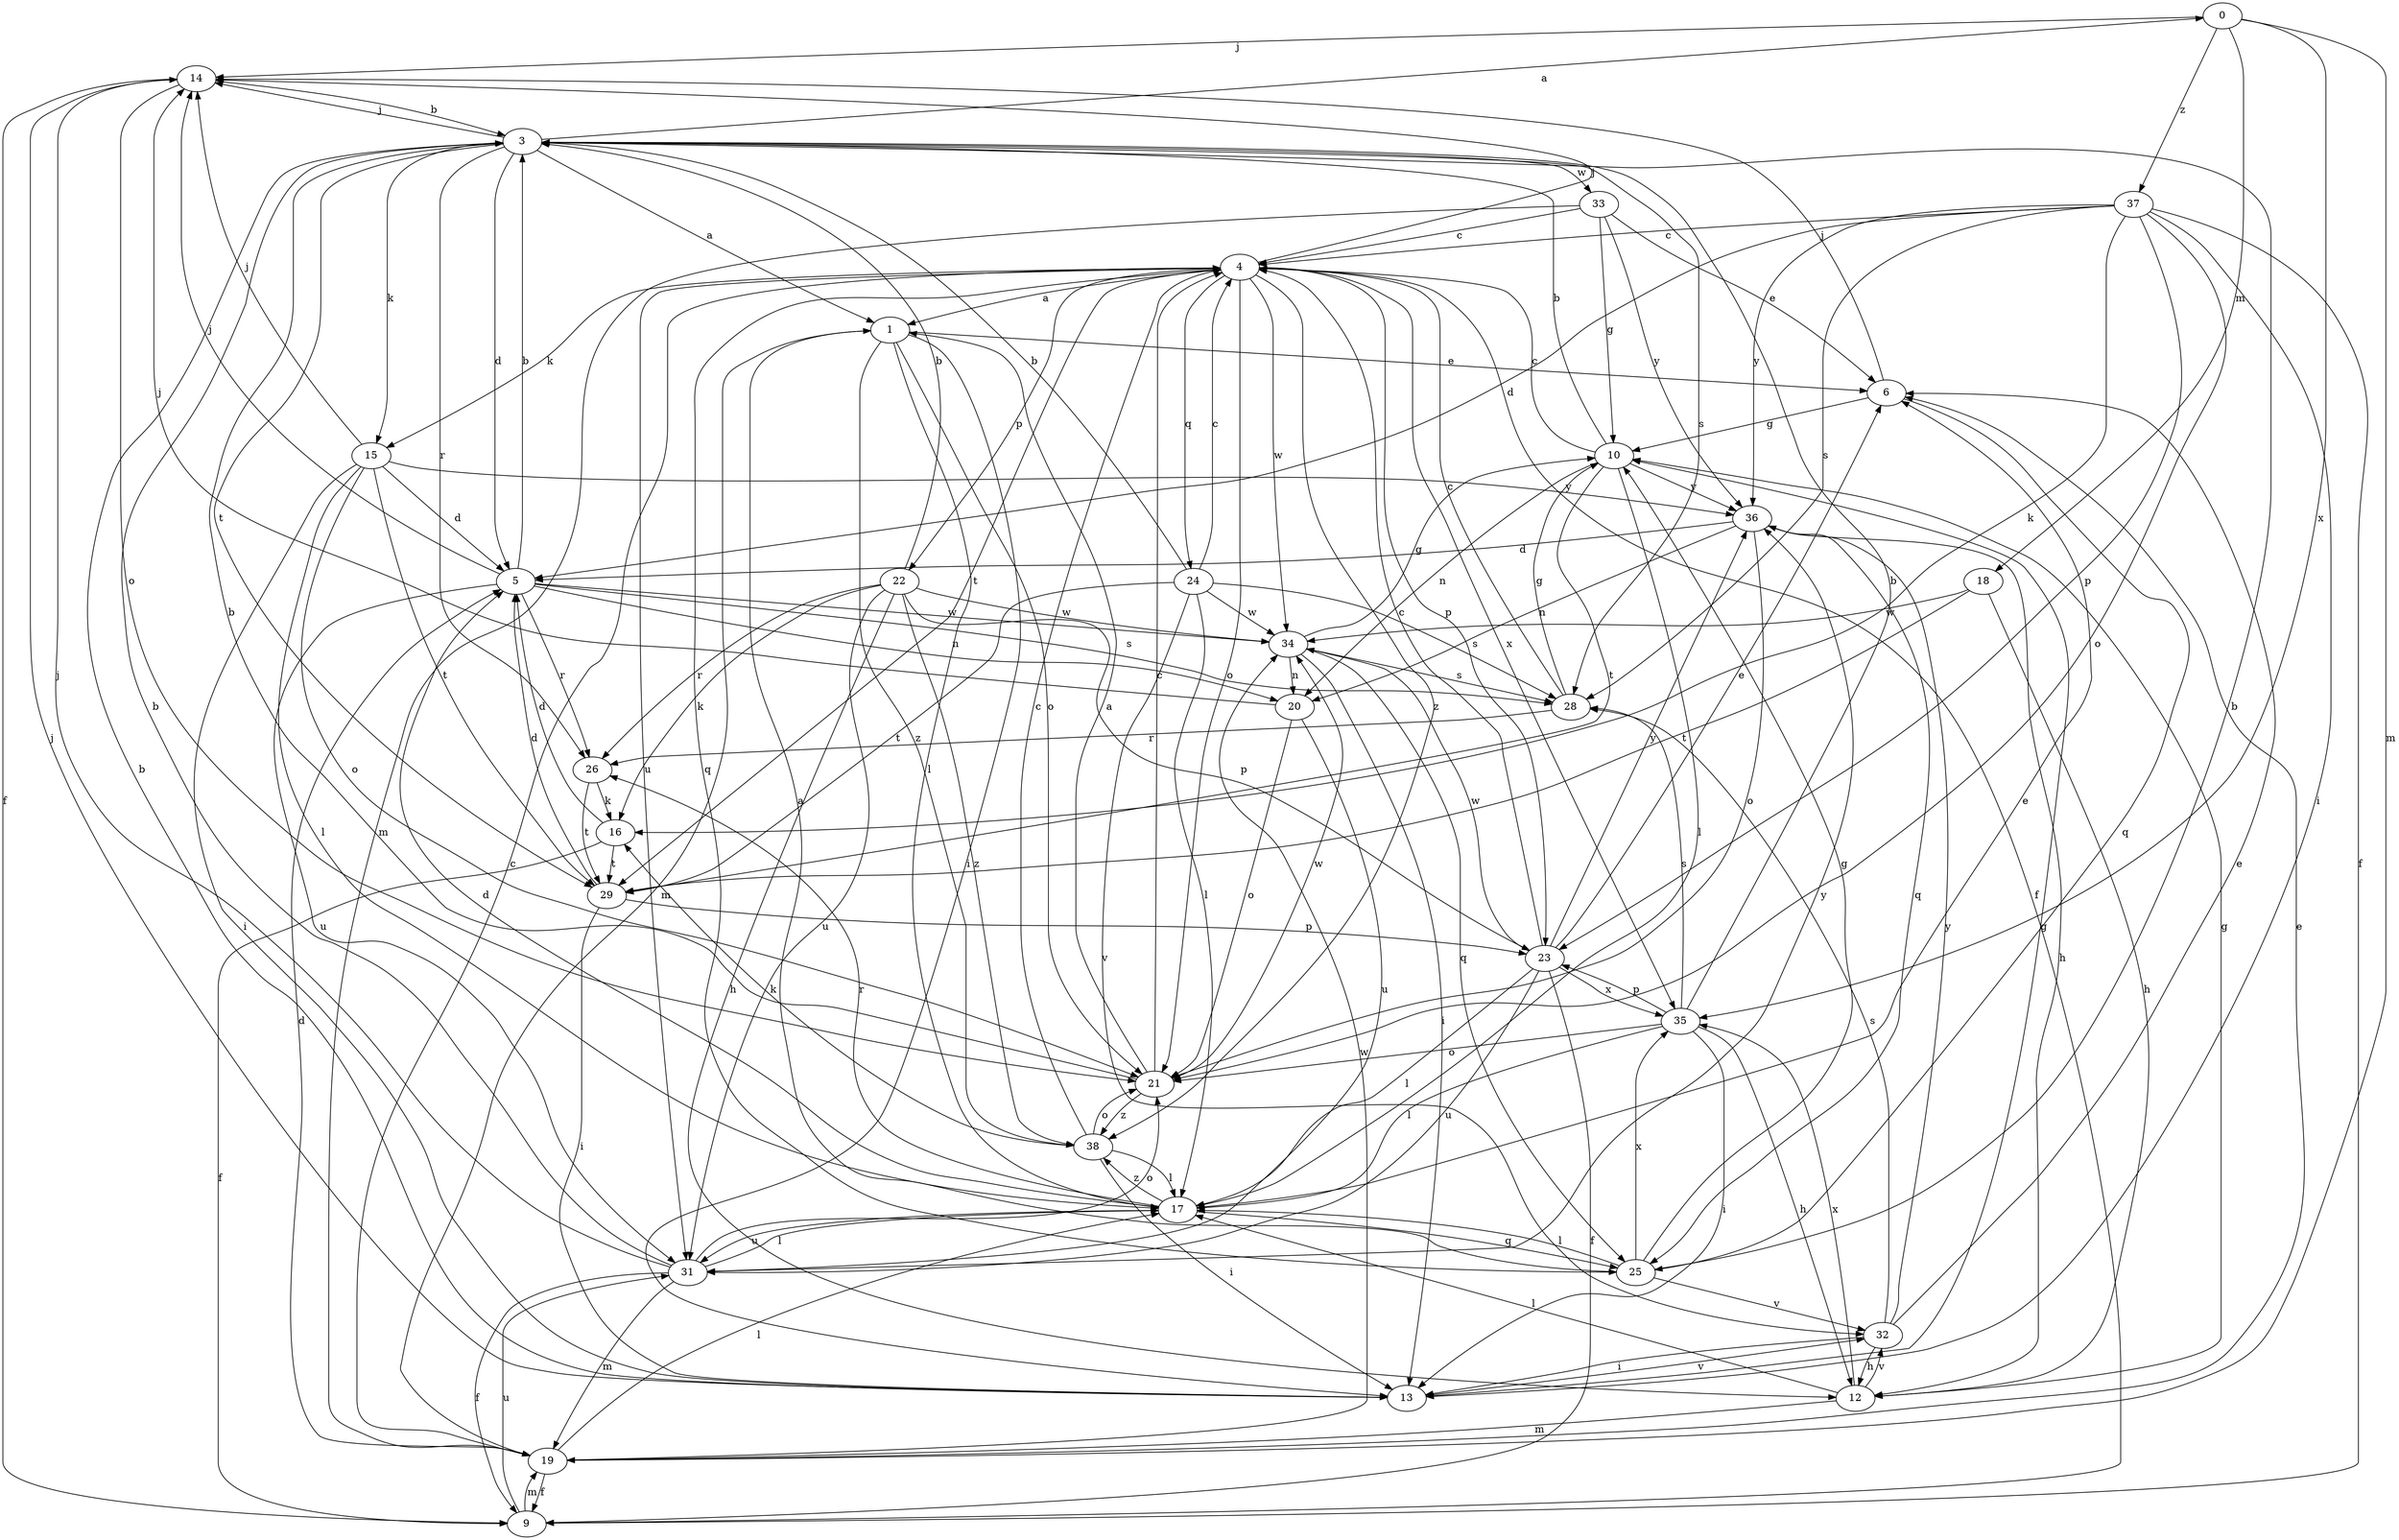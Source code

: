 strict digraph  {
0;
1;
3;
4;
5;
6;
9;
10;
12;
13;
14;
15;
16;
17;
18;
19;
20;
21;
22;
23;
24;
25;
26;
28;
29;
31;
32;
33;
34;
35;
36;
37;
38;
0 -> 14  [label=j];
0 -> 18  [label=m];
0 -> 19  [label=m];
0 -> 35  [label=x];
0 -> 37  [label=z];
1 -> 6  [label=e];
1 -> 13  [label=i];
1 -> 17  [label=l];
1 -> 19  [label=m];
1 -> 21  [label=o];
1 -> 38  [label=z];
3 -> 0  [label=a];
3 -> 1  [label=a];
3 -> 5  [label=d];
3 -> 14  [label=j];
3 -> 15  [label=k];
3 -> 26  [label=r];
3 -> 28  [label=s];
3 -> 29  [label=t];
3 -> 33  [label=w];
4 -> 1  [label=a];
4 -> 9  [label=f];
4 -> 14  [label=j];
4 -> 15  [label=k];
4 -> 21  [label=o];
4 -> 22  [label=p];
4 -> 23  [label=p];
4 -> 24  [label=q];
4 -> 25  [label=q];
4 -> 29  [label=t];
4 -> 31  [label=u];
4 -> 34  [label=w];
4 -> 35  [label=x];
4 -> 38  [label=z];
5 -> 3  [label=b];
5 -> 14  [label=j];
5 -> 20  [label=n];
5 -> 26  [label=r];
5 -> 28  [label=s];
5 -> 31  [label=u];
5 -> 34  [label=w];
6 -> 10  [label=g];
6 -> 14  [label=j];
6 -> 25  [label=q];
9 -> 19  [label=m];
9 -> 31  [label=u];
10 -> 3  [label=b];
10 -> 4  [label=c];
10 -> 17  [label=l];
10 -> 20  [label=n];
10 -> 29  [label=t];
10 -> 36  [label=y];
12 -> 10  [label=g];
12 -> 17  [label=l];
12 -> 19  [label=m];
12 -> 32  [label=v];
12 -> 35  [label=x];
13 -> 3  [label=b];
13 -> 10  [label=g];
13 -> 14  [label=j];
13 -> 32  [label=v];
14 -> 3  [label=b];
14 -> 9  [label=f];
14 -> 21  [label=o];
15 -> 5  [label=d];
15 -> 13  [label=i];
15 -> 14  [label=j];
15 -> 17  [label=l];
15 -> 21  [label=o];
15 -> 29  [label=t];
15 -> 36  [label=y];
16 -> 5  [label=d];
16 -> 9  [label=f];
16 -> 29  [label=t];
17 -> 5  [label=d];
17 -> 6  [label=e];
17 -> 25  [label=q];
17 -> 26  [label=r];
17 -> 31  [label=u];
17 -> 38  [label=z];
18 -> 12  [label=h];
18 -> 29  [label=t];
18 -> 34  [label=w];
19 -> 4  [label=c];
19 -> 5  [label=d];
19 -> 6  [label=e];
19 -> 9  [label=f];
19 -> 17  [label=l];
19 -> 34  [label=w];
20 -> 14  [label=j];
20 -> 21  [label=o];
20 -> 31  [label=u];
21 -> 1  [label=a];
21 -> 3  [label=b];
21 -> 4  [label=c];
21 -> 34  [label=w];
21 -> 38  [label=z];
22 -> 3  [label=b];
22 -> 12  [label=h];
22 -> 16  [label=k];
22 -> 23  [label=p];
22 -> 26  [label=r];
22 -> 31  [label=u];
22 -> 34  [label=w];
22 -> 38  [label=z];
23 -> 4  [label=c];
23 -> 6  [label=e];
23 -> 9  [label=f];
23 -> 17  [label=l];
23 -> 31  [label=u];
23 -> 34  [label=w];
23 -> 35  [label=x];
23 -> 36  [label=y];
24 -> 3  [label=b];
24 -> 4  [label=c];
24 -> 17  [label=l];
24 -> 28  [label=s];
24 -> 29  [label=t];
24 -> 32  [label=v];
24 -> 34  [label=w];
25 -> 1  [label=a];
25 -> 3  [label=b];
25 -> 10  [label=g];
25 -> 17  [label=l];
25 -> 32  [label=v];
25 -> 35  [label=x];
26 -> 16  [label=k];
26 -> 29  [label=t];
28 -> 4  [label=c];
28 -> 10  [label=g];
28 -> 26  [label=r];
29 -> 5  [label=d];
29 -> 13  [label=i];
29 -> 23  [label=p];
31 -> 3  [label=b];
31 -> 9  [label=f];
31 -> 14  [label=j];
31 -> 17  [label=l];
31 -> 19  [label=m];
31 -> 21  [label=o];
31 -> 36  [label=y];
32 -> 6  [label=e];
32 -> 12  [label=h];
32 -> 13  [label=i];
32 -> 28  [label=s];
32 -> 36  [label=y];
33 -> 4  [label=c];
33 -> 6  [label=e];
33 -> 10  [label=g];
33 -> 19  [label=m];
33 -> 36  [label=y];
34 -> 10  [label=g];
34 -> 13  [label=i];
34 -> 20  [label=n];
34 -> 25  [label=q];
34 -> 28  [label=s];
35 -> 3  [label=b];
35 -> 12  [label=h];
35 -> 13  [label=i];
35 -> 17  [label=l];
35 -> 21  [label=o];
35 -> 23  [label=p];
35 -> 28  [label=s];
36 -> 5  [label=d];
36 -> 12  [label=h];
36 -> 20  [label=n];
36 -> 21  [label=o];
36 -> 25  [label=q];
37 -> 4  [label=c];
37 -> 5  [label=d];
37 -> 9  [label=f];
37 -> 13  [label=i];
37 -> 16  [label=k];
37 -> 21  [label=o];
37 -> 23  [label=p];
37 -> 28  [label=s];
37 -> 36  [label=y];
38 -> 4  [label=c];
38 -> 13  [label=i];
38 -> 16  [label=k];
38 -> 17  [label=l];
38 -> 21  [label=o];
}
